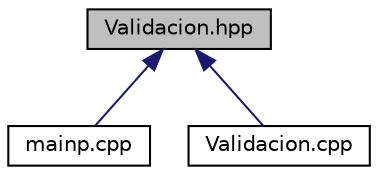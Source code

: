 digraph "Validacion.hpp"
{
 // LATEX_PDF_SIZE
  edge [fontname="Helvetica",fontsize="10",labelfontname="Helvetica",labelfontsize="10"];
  node [fontname="Helvetica",fontsize="10",shape=record];
  Node1 [label="Validacion.hpp",height=0.2,width=0.4,color="black", fillcolor="grey75", style="filled", fontcolor="black",tooltip="Define la clase ValidadorDeEntrada para validar entradas y dimensiones de la matriz."];
  Node1 -> Node2 [dir="back",color="midnightblue",fontsize="10",style="solid",fontname="Helvetica"];
  Node2 [label="mainp.cpp",height=0.2,width=0.4,color="black", fillcolor="white", style="filled",URL="$mainp_8cpp.html",tooltip=" "];
  Node1 -> Node3 [dir="back",color="midnightblue",fontsize="10",style="solid",fontname="Helvetica"];
  Node3 [label="Validacion.cpp",height=0.2,width=0.4,color="black", fillcolor="white", style="filled",URL="$_validacion_8cpp.html",tooltip="Implementa los métodos de la clase ValidadorDeEntrada."];
}
